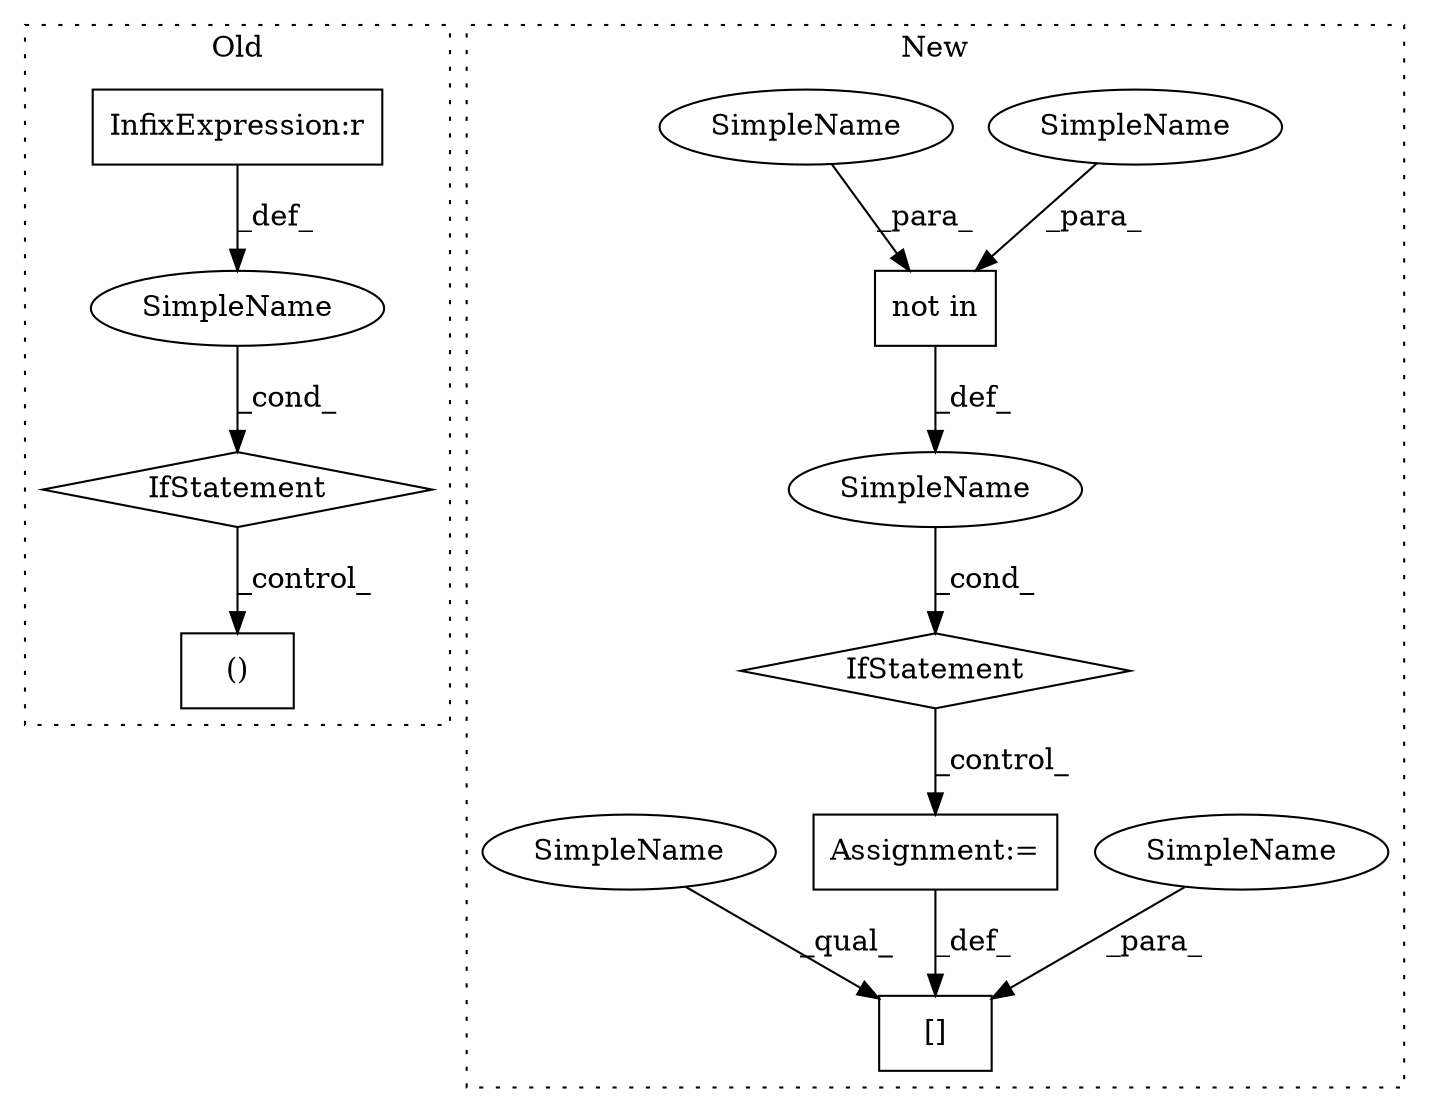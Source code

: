 digraph G {
subgraph cluster0 {
1 [label="()" a="106" s="1688" l="40" shape="box"];
7 [label="IfStatement" a="25" s="1428,1451" l="4,2" shape="diamond"];
8 [label="SimpleName" a="42" s="" l="" shape="ellipse"];
9 [label="InfixExpression:r" a="27" s="1440" l="4" shape="box"];
label = "Old";
style="dotted";
}
subgraph cluster1 {
2 [label="not in" a="108" s="3613" l="29" shape="box"];
3 [label="IfStatement" a="25" s="3601,3642" l="12,2" shape="diamond"];
4 [label="Assignment:=" a="7" s="3679" l="1" shape="box"];
5 [label="SimpleName" a="42" s="" l="" shape="ellipse"];
6 [label="[]" a="2" s="3656,3678" l="11,1" shape="box"];
10 [label="SimpleName" a="42" s="3667" l="11" shape="ellipse"];
11 [label="SimpleName" a="42" s="3613" l="11" shape="ellipse"];
12 [label="SimpleName" a="42" s="3632" l="10" shape="ellipse"];
13 [label="SimpleName" a="42" s="3656" l="10" shape="ellipse"];
label = "New";
style="dotted";
}
2 -> 5 [label="_def_"];
3 -> 4 [label="_control_"];
4 -> 6 [label="_def_"];
5 -> 3 [label="_cond_"];
7 -> 1 [label="_control_"];
8 -> 7 [label="_cond_"];
9 -> 8 [label="_def_"];
10 -> 6 [label="_para_"];
11 -> 2 [label="_para_"];
12 -> 2 [label="_para_"];
13 -> 6 [label="_qual_"];
}